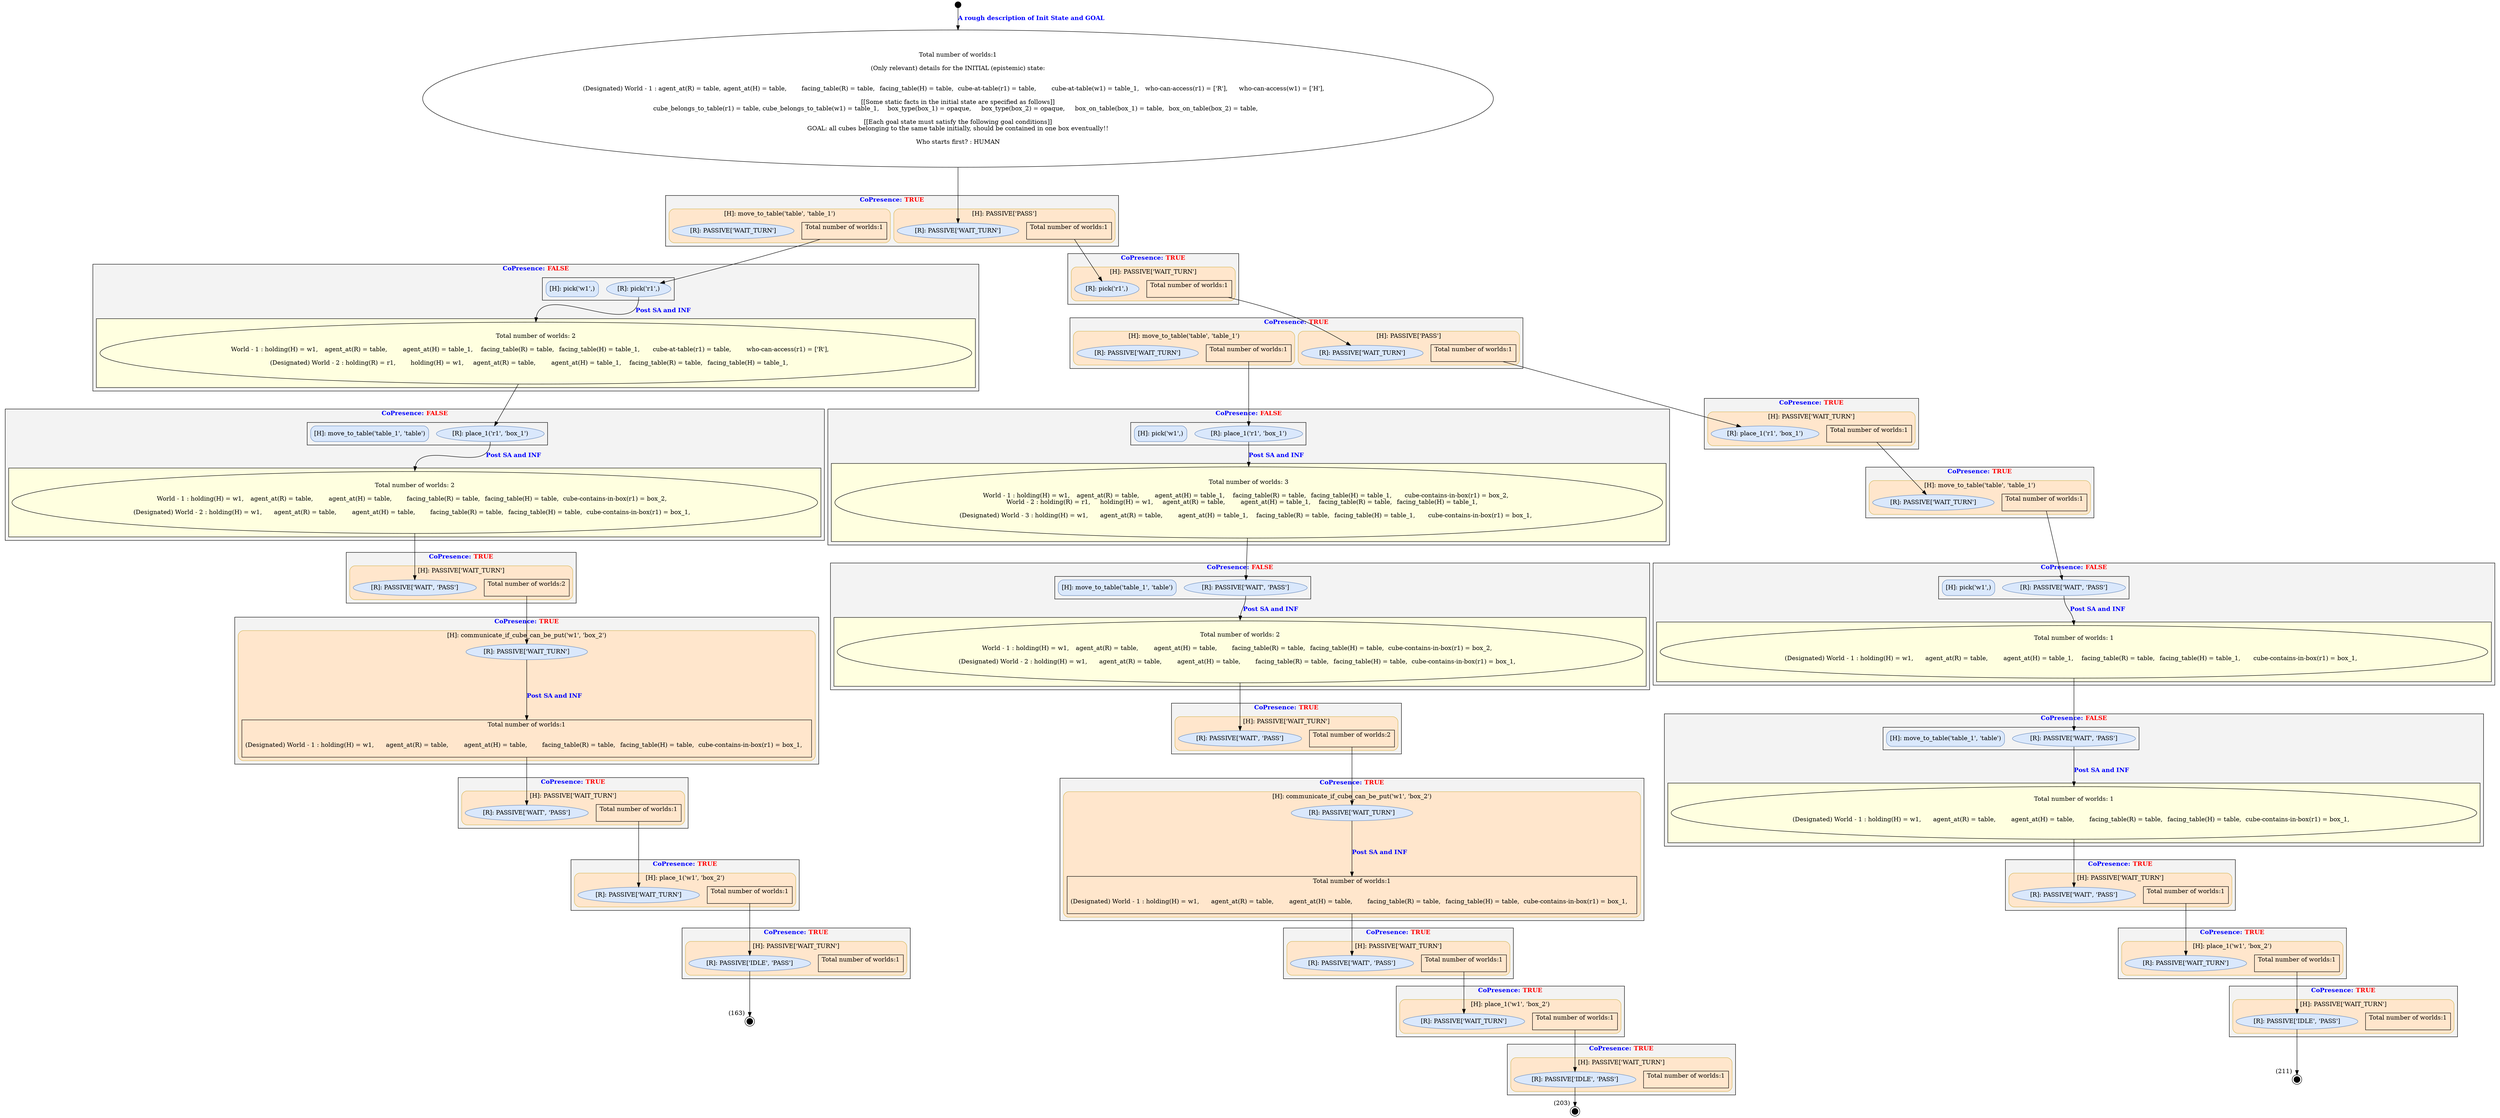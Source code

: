 digraph G {
	graph [nslimit=2 nslimit1=2 overlap=scale sep=5 splines=true]
	compound=true
	H3R2 [label="" color=black fixedsize=true shape=circle style=filled width=0.2]
	label="" shape=doublecircle style=solid
	H3R2_1 [label="Total number of worlds:1

(Only relevant) details for the INITIAL (epistemic) state:


(Designated) World - 1 : agent_at(R) = table,	agent_at(H) = table,	facing_table(R) = table,	facing_table(H) = table,	cube-at-table(r1) = table,	cube-at-table(w1) = table_1,	who-can-access(r1) = ['R'],	who-can-access(w1) = ['H'],	

[[Some static facts in the initial state are specified as follows]]
cube_belongs_to_table(r1) = table,	cube_belongs_to_table(w1) = table_1,	box_type(box_1) = opaque,	box_type(box_2) = opaque,	box_on_table(box_1) = table,	box_on_table(box_2) = table,	

[[Each goal state must satisfy the following goal conditions]]
GOAL: all cubes belonging to the same table initially, should be contained in one box eventually!!

Who starts first? : HUMAN" shape=ellipse]
	H3R2 -> H3R2_1 [label=<<b><font color="blue">A rough description of Init State and GOAL</font></b>> headport=n tailport=s]
	subgraph cluster_0 {
		bgcolor="#f3f3f3" color=black label=<<b><font color="blue">CoPresence: <font color="red">TRUE</font></font></b>> rankdir=TB style=solid
		subgraph cluster_1 {
			bgcolor=lightyellow label="" shape=ellipse style=solid
			H7R9_1 [label="Total number of worlds:1

" shape=box]
		}
		subgraph cluster_1 {
			bgcolor="#FFE6CC" color="#D6B656" label="[H]: move_to_table('table', 'table_1')" labeljust=c labelloc=c rankdir=TB style=rounded
			H7R9 [label="[R]: PASSIVE['WAIT_TURN']" color="#6C8EBF" fillcolor="#DAE8FC" labeljust=c labelloc=c rankdir=TB shape=ellipse style="filled,solid,rounded"]
		}
		subgraph cluster_2 {
			bgcolor=lightyellow label="" shape=ellipse style=solid
			H10R9_1 [label="Total number of worlds:1

" shape=box]
		}
		subgraph cluster_2 {
			bgcolor="#FFE6CC" color="#D6B656" label="[H]: PASSIVE['PASS']" labeljust=c labelloc=c rankdir=TB style=rounded
			H10R9 [label="[R]: PASSIVE['WAIT_TURN']" color="#6C8EBF" fillcolor="#DAE8FC" labeljust=c labelloc=c rankdir=TB shape=ellipse style="filled,solid,rounded"]
		}
	}
	H3R2_1 -> H10R9 [minlen=2]
	H8R21 -> H8R21_1 [label=<<b><font color="blue">Post SA and INF</font></b>> headport=n lhead=cluster_2 tailport=s]
	subgraph cluster_2 {
		subgraph cluster_2 {
			H14R11 [label="[H]: pick('w1',)" color="#6C8EBF" fillcolor="#DAE8FC" shape=box style="filled,solid,rounded"]
			H8R21 [label="[R]: pick('r1',)" color="#6C8EBF" fillcolor="#DAE8FC" shape=ellipse style="filled,solid,rounded"]
		}
		subgraph cluster_4 {
			bgcolor=lightyellow label="" style=solid
			H8R21_1 [label="Total number of worlds: 2

World - 1 : holding(H) = w1,	agent_at(R) = table,	agent_at(H) = table_1,	facing_table(R) = table,	facing_table(H) = table_1,	cube-at-table(r1) = table,	who-can-access(r1) = ['R'],	

(Designated) World - 2 : holding(R) = r1,	holding(H) = w1,	agent_at(R) = table,	agent_at(H) = table_1,	facing_table(R) = table,	facing_table(H) = table_1,	

"]
		}
	}
	subgraph cluster_2 {
		bgcolor="#f3f3f3" color=black label=<<b><font color="blue">CoPresence: <font color="red">FALSE</font></font></b>> rankdir=TB style=solid
	}
	H7R9_1 -> H8R21
	subgraph cluster_4 {
		bgcolor="#f3f3f3" color=black label=<<b><font color="blue">CoPresence: <font color="red">TRUE</font></font></b>> rankdir=TB style=solid
		subgraph cluster_5 {
			bgcolor=lightyellow label="" shape=ellipse style=solid
			H19R16_1 [label="Total number of worlds:1

" shape=box]
		}
		subgraph cluster_5 {
			bgcolor="#FFE6CC" color="#D6B656" label="[H]: PASSIVE['WAIT_TURN']" labeljust=c labelloc=c rankdir=TB style=rounded
			H19R16 [label="[R]: pick('r1',)" color="#6C8EBF" fillcolor="#DAE8FC" labeljust=c labelloc=c rankdir=TB shape=ellipse style="filled,solid,rounded"]
		}
	}
	H10R9_1 -> H19R16
	H60R62 -> H60R62_1 [label=<<b><font color="blue">Post SA and INF</font></b>> headport=n lhead=cluster_5 tailport=s]
	subgraph cluster_5 {
		subgraph cluster_5 {
			H37R35 [label="[H]: move_to_table('table_1', 'table')" color="#6C8EBF" fillcolor="#DAE8FC" shape=box style="filled,solid,rounded"]
			H60R62 [label="[R]: place_1('r1', 'box_1')" color="#6C8EBF" fillcolor="#DAE8FC" shape=ellipse style="filled,solid,rounded"]
		}
		subgraph cluster_7 {
			bgcolor=lightyellow label="" style=solid
			H60R62_1 [label="Total number of worlds: 2

World - 1 : holding(H) = w1,	agent_at(R) = table,	agent_at(H) = table,	facing_table(R) = table,	facing_table(H) = table,	cube-contains-in-box(r1) = box_2,	

(Designated) World - 2 : holding(H) = w1,	agent_at(R) = table,	agent_at(H) = table,	facing_table(R) = table,	facing_table(H) = table,	cube-contains-in-box(r1) = box_1,	

"]
		}
	}
	subgraph cluster_5 {
		bgcolor="#f3f3f3" color=black label=<<b><font color="blue">CoPresence: <font color="red">FALSE</font></font></b>> rankdir=TB style=solid
	}
	H8R21_1 -> H60R62
	subgraph cluster_7 {
		bgcolor="#f3f3f3" color=black label=<<b><font color="blue">CoPresence: <font color="red">TRUE</font></font></b>> rankdir=TB style=solid
		subgraph cluster_8 {
			bgcolor=lightyellow label="" shape=ellipse style=solid
			H26R28_1 [label="Total number of worlds:1

" shape=box]
		}
		subgraph cluster_8 {
			bgcolor="#FFE6CC" color="#D6B656" label="[H]: move_to_table('table', 'table_1')" labeljust=c labelloc=c rankdir=TB style=rounded
			H26R28 [label="[R]: PASSIVE['WAIT_TURN']" color="#6C8EBF" fillcolor="#DAE8FC" labeljust=c labelloc=c rankdir=TB shape=ellipse style="filled,solid,rounded"]
		}
		subgraph cluster_9 {
			bgcolor=lightyellow label="" shape=ellipse style=solid
			H29R28_1 [label="Total number of worlds:1

" shape=box]
		}
		subgraph cluster_9 {
			bgcolor="#FFE6CC" color="#D6B656" label="[H]: PASSIVE['PASS']" labeljust=c labelloc=c rankdir=TB style=rounded
			H29R28 [label="[R]: PASSIVE['WAIT_TURN']" color="#6C8EBF" fillcolor="#DAE8FC" labeljust=c labelloc=c rankdir=TB shape=ellipse style="filled,solid,rounded"]
		}
	}
	H19R16_1 -> H29R28
	subgraph cluster_9 {
		bgcolor="#f3f3f3" color=black label=<<b><font color="blue">CoPresence: <font color="red">TRUE</font></font></b>> rankdir=TB style=solid
		subgraph cluster_10 {
			bgcolor=lightyellow label="" shape=ellipse style=solid
			H93R94_1 [label="Total number of worlds:2

" shape=box]
		}
		subgraph cluster_10 {
			bgcolor="#FFE6CC" color="#D6B656" label="[H]: PASSIVE['WAIT_TURN']" labeljust=c labelloc=c rankdir=TB style=rounded
			H93R94 [label="[R]: PASSIVE['WAIT', 'PASS']" color="#6C8EBF" fillcolor="#DAE8FC" labeljust=c labelloc=c rankdir=TB shape=ellipse style="filled,solid,rounded"]
		}
	}
	H60R62_1 -> H93R94
	H27R75 -> H27R75_1 [label=<<b><font color="blue">Post SA and INF</font></b>> headport=n lhead=cluster_10 tailport=s]
	subgraph cluster_10 {
		subgraph cluster_10 {
			H52R50 [label="[H]: pick('w1',)" color="#6C8EBF" fillcolor="#DAE8FC" shape=box style="filled,solid,rounded"]
			H27R75 [label="[R]: place_1('r1', 'box_1')" color="#6C8EBF" fillcolor="#DAE8FC" shape=ellipse style="filled,solid,rounded"]
		}
		subgraph cluster_12 {
			bgcolor=lightyellow label="" style=solid
			H27R75_1 [label="Total number of worlds: 3

World - 1 : holding(H) = w1,	agent_at(R) = table,	agent_at(H) = table_1,	facing_table(R) = table,	facing_table(H) = table_1,	cube-contains-in-box(r1) = box_2,	
World - 2 : holding(R) = r1,	holding(H) = w1,	agent_at(R) = table,	agent_at(H) = table_1,	facing_table(R) = table,	facing_table(H) = table_1,	

(Designated) World - 3 : holding(H) = w1,	agent_at(R) = table,	agent_at(H) = table_1,	facing_table(R) = table,	facing_table(H) = table_1,	cube-contains-in-box(r1) = box_1,	

"]
		}
	}
	subgraph cluster_10 {
		bgcolor="#f3f3f3" color=black label=<<b><font color="blue">CoPresence: <font color="red">FALSE</font></font></b>> rankdir=TB style=solid
	}
	H26R28_1 -> H27R75
	subgraph cluster_12 {
		bgcolor="#f3f3f3" color=black label=<<b><font color="blue">CoPresence: <font color="red">TRUE</font></font></b>> rankdir=TB style=solid
		subgraph cluster_13 {
			bgcolor=lightyellow label="" shape=ellipse style=solid
			H58R56_1 [label="Total number of worlds:1

" shape=box]
		}
		subgraph cluster_13 {
			bgcolor="#FFE6CC" color="#D6B656" label="[H]: PASSIVE['WAIT_TURN']" labeljust=c labelloc=c rankdir=TB style=rounded
			H58R56 [label="[R]: place_1('r1', 'box_1')" color="#6C8EBF" fillcolor="#DAE8FC" labeljust=c labelloc=c rankdir=TB shape=ellipse style="filled,solid,rounded"]
		}
	}
	H29R28_1 -> H58R56
	H155R157 -> H155R157_1 [label=<<b><font color="blue">Post SA and INF</font></b>> len=0.5 lhead=cluster_13]
	subgraph cluster_13 {
		bgcolor="#f3f3f3" color=black label=<<b><font color="blue">CoPresence: <font color="red">TRUE</font></font></b>> rankdir=TB style=solid
		subgraph cluster_14 {
			bgcolor=lightyellow label="" shape=ellipse style=solid
			H155R157_1 [label="Total number of worlds:1


(Designated) World - 1 : holding(H) = w1,	agent_at(R) = table,	agent_at(H) = table,	facing_table(R) = table,	facing_table(H) = table,	cube-contains-in-box(r1) = box_1,	

" shape=box]
		}
		subgraph cluster_14 {
			bgcolor="#FFE6CC" color="#D6B656" label="[H]: communicate_if_cube_can_be_put('w1', 'box_2')" labeljust=c labelloc=c rankdir=TB style=rounded
			H155R157 [label="[R]: PASSIVE['WAIT_TURN']" color="#6C8EBF" fillcolor="#DAE8FC" labeljust=c labelloc=c rankdir=TB shape=ellipse style="filled,solid,rounded"]
		}
		subgraph cluster_15 {
			bgcolor="#FFE6CC" color="#D6B656" label="[H]: PASSIVE['PASS']" labeljust=c labelloc=c rankdir=TB style=rounded
		}
	}
	H93R94_1 -> H155R157
	H205R207 -> H205R207_1 [label=<<b><font color="blue">Post SA and INF</font></b>> headport=n lhead=cluster_15 tailport=s]
	subgraph cluster_15 {
		subgraph cluster_15 {
			H121R120 [label="[H]: move_to_table('table_1', 'table')" color="#6C8EBF" fillcolor="#DAE8FC" shape=box style="filled,solid,rounded"]
			H205R207 [label="[R]: PASSIVE['WAIT', 'PASS']" color="#6C8EBF" fillcolor="#DAE8FC" shape=ellipse style="filled,solid,rounded"]
		}
		subgraph cluster_17 {
			bgcolor=lightyellow label="" style=solid
			H205R207_1 [label="Total number of worlds: 2

World - 1 : holding(H) = w1,	agent_at(R) = table,	agent_at(H) = table,	facing_table(R) = table,	facing_table(H) = table,	cube-contains-in-box(r1) = box_2,	

(Designated) World - 2 : holding(H) = w1,	agent_at(R) = table,	agent_at(H) = table,	facing_table(R) = table,	facing_table(H) = table,	cube-contains-in-box(r1) = box_1,	

"]
		}
	}
	subgraph cluster_15 {
		bgcolor="#f3f3f3" color=black label=<<b><font color="blue">CoPresence: <font color="red">FALSE</font></font></b>> rankdir=TB style=solid
	}
	H27R75_1 -> H205R207
	subgraph cluster_17 {
		bgcolor="#f3f3f3" color=black label=<<b><font color="blue">CoPresence: <font color="red">TRUE</font></font></b>> rankdir=TB style=solid
		subgraph cluster_18 {
			bgcolor=lightyellow label="" shape=ellipse style=solid
			H81R83_1 [label="Total number of worlds:1

" shape=box]
		}
		subgraph cluster_18 {
			bgcolor="#FFE6CC" color="#D6B656" label="[H]: move_to_table('table', 'table_1')" labeljust=c labelloc=c rankdir=TB style=rounded
			H81R83 [label="[R]: PASSIVE['WAIT_TURN']" color="#6C8EBF" fillcolor="#DAE8FC" labeljust=c labelloc=c rankdir=TB shape=ellipse style="filled,solid,rounded"]
		}
		subgraph cluster_19 {
			bgcolor="#FFE6CC" color="#D6B656" label="[H]: PASSIVE['PASS']" labeljust=c labelloc=c rankdir=TB style=rounded
		}
	}
	H58R56_1 -> H81R83
	subgraph cluster_19 {
		bgcolor="#f3f3f3" color=black label=<<b><font color="blue">CoPresence: <font color="red">TRUE</font></font></b>> rankdir=TB style=solid
		subgraph cluster_20 {
			bgcolor=lightyellow label="" shape=ellipse style=solid
			H223R224_1 [label="Total number of worlds:1

" shape=box]
		}
		subgraph cluster_20 {
			bgcolor="#FFE6CC" color="#D6B656" label="[H]: PASSIVE['WAIT_TURN']" labeljust=c labelloc=c rankdir=TB style=rounded
			H223R224 [label="[R]: PASSIVE['WAIT', 'PASS']" color="#6C8EBF" fillcolor="#DAE8FC" labeljust=c labelloc=c rankdir=TB shape=ellipse style="filled,solid,rounded"]
		}
	}
	H155R157_1 -> H223R224
	subgraph cluster_20 {
		bgcolor="#f3f3f3" color=black label=<<b><font color="blue">CoPresence: <font color="red">TRUE</font></font></b>> rankdir=TB style=solid
		subgraph cluster_21 {
			bgcolor=lightyellow label="" shape=ellipse style=solid
			H301R302_1 [label="Total number of worlds:2

" shape=box]
		}
		subgraph cluster_21 {
			bgcolor="#FFE6CC" color="#D6B656" label="[H]: PASSIVE['WAIT_TURN']" labeljust=c labelloc=c rankdir=TB style=rounded
			H301R302 [label="[R]: PASSIVE['WAIT', 'PASS']" color="#6C8EBF" fillcolor="#DAE8FC" labeljust=c labelloc=c rankdir=TB shape=ellipse style="filled,solid,rounded"]
		}
	}
	H205R207_1 -> H301R302
	H82R220 -> H82R220_1 [label=<<b><font color="blue">Post SA and INF</font></b>> headport=n lhead=cluster_21 tailport=s]
	subgraph cluster_21 {
		subgraph cluster_21 {
			H138R137 [label="[H]: pick('w1',)" color="#6C8EBF" fillcolor="#DAE8FC" shape=box style="filled,solid,rounded"]
			H82R220 [label="[R]: PASSIVE['WAIT', 'PASS']" color="#6C8EBF" fillcolor="#DAE8FC" shape=ellipse style="filled,solid,rounded"]
		}
		subgraph cluster_23 {
			bgcolor=lightyellow label="" style=solid
			H82R220_1 [label="Total number of worlds: 1


(Designated) World - 1 : holding(H) = w1,	agent_at(R) = table,	agent_at(H) = table_1,	facing_table(R) = table,	facing_table(H) = table_1,	cube-contains-in-box(r1) = box_1,	

"]
		}
	}
	subgraph cluster_21 {
		bgcolor="#f3f3f3" color=black label=<<b><font color="blue">CoPresence: <font color="red">FALSE</font></font></b>> rankdir=TB style=solid
	}
	H81R83_1 -> H82R220
	subgraph cluster_23 {
		bgcolor="#f3f3f3" color=black label=<<b><font color="blue">CoPresence: <font color="red">TRUE</font></font></b>> rankdir=TB style=solid
		subgraph cluster_24 {
			bgcolor=lightyellow label="" shape=ellipse style=solid
			H322R323_1 [label="Total number of worlds:1

" shape=box]
		}
		subgraph cluster_24 {
			bgcolor="#FFE6CC" color="#D6B656" label="[H]: place_1('w1', 'box_2')" labeljust=c labelloc=c rankdir=TB style=rounded
			H322R323 [label="[R]: PASSIVE['WAIT_TURN']" color="#6C8EBF" fillcolor="#DAE8FC" labeljust=c labelloc=c rankdir=TB shape=ellipse style="filled,solid,rounded"]
		}
		subgraph cluster_25 {
			bgcolor="#FFE6CC" color="#D6B656" label="[H]: PASSIVE['PASS']" labeljust=c labelloc=c rankdir=TB style=rounded
		}
	}
	H223R224_1 -> H322R323
	H402R404 -> H402R404_1 [label=<<b><font color="blue">Post SA and INF</font></b>> len=0.5 lhead=cluster_25]
	subgraph cluster_25 {
		bgcolor="#f3f3f3" color=black label=<<b><font color="blue">CoPresence: <font color="red">TRUE</font></font></b>> rankdir=TB style=solid
		subgraph cluster_26 {
			bgcolor=lightyellow label="" shape=ellipse style=solid
			H402R404_1 [label="Total number of worlds:1


(Designated) World - 1 : holding(H) = w1,	agent_at(R) = table,	agent_at(H) = table,	facing_table(R) = table,	facing_table(H) = table,	cube-contains-in-box(r1) = box_1,	

" shape=box]
		}
		subgraph cluster_26 {
			bgcolor="#FFE6CC" color="#D6B656" label="[H]: communicate_if_cube_can_be_put('w1', 'box_2')" labeljust=c labelloc=c rankdir=TB style=rounded
			H402R404 [label="[R]: PASSIVE['WAIT_TURN']" color="#6C8EBF" fillcolor="#DAE8FC" labeljust=c labelloc=c rankdir=TB shape=ellipse style="filled,solid,rounded"]
		}
		subgraph cluster_27 {
			bgcolor="#FFE6CC" color="#D6B656" label="[H]: PASSIVE['PASS']" labeljust=c labelloc=c rankdir=TB style=rounded
		}
	}
	H301R302_1 -> H402R404
	H438R440 -> H438R440_1 [label=<<b><font color="blue">Post SA and INF</font></b>> headport=n lhead=cluster_27 tailport=s]
	subgraph cluster_27 {
		subgraph cluster_27 {
			H319R318 [label="[H]: move_to_table('table_1', 'table')" color="#6C8EBF" fillcolor="#DAE8FC" shape=box style="filled,solid,rounded"]
			H438R440 [label="[R]: PASSIVE['WAIT', 'PASS']" color="#6C8EBF" fillcolor="#DAE8FC" shape=ellipse style="filled,solid,rounded"]
		}
		subgraph cluster_29 {
			bgcolor=lightyellow label="" style=solid
			H438R440_1 [label="Total number of worlds: 1


(Designated) World - 1 : holding(H) = w1,	agent_at(R) = table,	agent_at(H) = table,	facing_table(R) = table,	facing_table(H) = table,	cube-contains-in-box(r1) = box_1,	

"]
		}
	}
	subgraph cluster_27 {
		bgcolor="#f3f3f3" color=black label=<<b><font color="blue">CoPresence: <font color="red">FALSE</font></font></b>> rankdir=TB style=solid
	}
	H82R220_1 -> H438R440
	subgraph cluster_29 {
		bgcolor="#f3f3f3" color=black label=<<b><font color="blue">CoPresence: <font color="red">TRUE</font></font></b>> rankdir=TB style=solid
		subgraph cluster_30 {
			bgcolor=lightyellow label="" shape=ellipse style=solid
			H445R444_1 [label="Total number of worlds:1

" shape=box]
		}
		subgraph cluster_30 {
			bgcolor="#FFE6CC" color="#D6B656" label="[H]: PASSIVE['WAIT_TURN']" labeljust=c labelloc=c rankdir=TB style=rounded
			H445R444 [label="[R]: PASSIVE['IDLE', 'PASS']" color="#6C8EBF" fillcolor="#DAE8FC" labeljust=c labelloc=c rankdir=TB shape=ellipse style="filled,solid,rounded"]
		}
	}
	H322R323_1 -> H445R444
	subgraph cluster_30 {
		bgcolor="#f3f3f3" color=black label=<<b><font color="blue">CoPresence: <font color="red">TRUE</font></font></b>> rankdir=TB style=solid
		subgraph cluster_31 {
			bgcolor=lightyellow label="" shape=ellipse style=solid
			H497R498_1 [label="Total number of worlds:1

" shape=box]
		}
		subgraph cluster_31 {
			bgcolor="#FFE6CC" color="#D6B656" label="[H]: PASSIVE['WAIT_TURN']" labeljust=c labelloc=c rankdir=TB style=rounded
			H497R498 [label="[R]: PASSIVE['WAIT', 'PASS']" color="#6C8EBF" fillcolor="#DAE8FC" labeljust=c labelloc=c rankdir=TB shape=ellipse style="filled,solid,rounded"]
		}
	}
	H402R404_1 -> H497R498
	subgraph cluster_31 {
		bgcolor="#f3f3f3" color=black label=<<b><font color="blue">CoPresence: <font color="red">TRUE</font></font></b>> rankdir=TB style=solid
		subgraph cluster_32 {
			bgcolor=lightyellow label="" shape=ellipse style=solid
			H533R534_1 [label="Total number of worlds:1

" shape=box]
		}
		subgraph cluster_32 {
			bgcolor="#FFE6CC" color="#D6B656" label="[H]: PASSIVE['WAIT_TURN']" labeljust=c labelloc=c rankdir=TB style=rounded
			H533R534 [label="[R]: PASSIVE['WAIT', 'PASS']" color="#6C8EBF" fillcolor="#DAE8FC" labeljust=c labelloc=c rankdir=TB shape=ellipse style="filled,solid,rounded"]
		}
	}
	H438R440_1 -> H533R534
	f_H538R539 [label="" color=black fixedsize=true shape=doublecircle style=filled width=0.2 xlabel="(163)"]
	H445R444 -> f_H538R539
	subgraph cluster_32 {
		bgcolor="#f3f3f3" color=black label=<<b><font color="blue">CoPresence: <font color="red">TRUE</font></font></b>> rankdir=TB style=solid
		subgraph cluster_33 {
			bgcolor=lightyellow label="" shape=ellipse style=solid
			H558R559_1 [label="Total number of worlds:1

" shape=box]
		}
		subgraph cluster_33 {
			bgcolor="#FFE6CC" color="#D6B656" label="[H]: place_1('w1', 'box_2')" labeljust=c labelloc=c rankdir=TB style=rounded
			H558R559 [label="[R]: PASSIVE['WAIT_TURN']" color="#6C8EBF" fillcolor="#DAE8FC" labeljust=c labelloc=c rankdir=TB shape=ellipse style="filled,solid,rounded"]
		}
		subgraph cluster_34 {
			bgcolor="#FFE6CC" color="#D6B656" label="[H]: PASSIVE['PASS']" labeljust=c labelloc=c rankdir=TB style=rounded
		}
	}
	H497R498_1 -> H558R559
	subgraph cluster_34 {
		bgcolor="#f3f3f3" color=black label=<<b><font color="blue">CoPresence: <font color="red">TRUE</font></font></b>> rankdir=TB style=solid
		subgraph cluster_35 {
			bgcolor=lightyellow label="" shape=ellipse style=solid
			H591R592_1 [label="Total number of worlds:1

" shape=box]
		}
		subgraph cluster_35 {
			bgcolor="#FFE6CC" color="#D6B656" label="[H]: place_1('w1', 'box_2')" labeljust=c labelloc=c rankdir=TB style=rounded
			H591R592 [label="[R]: PASSIVE['WAIT_TURN']" color="#6C8EBF" fillcolor="#DAE8FC" labeljust=c labelloc=c rankdir=TB shape=ellipse style="filled,solid,rounded"]
		}
		subgraph cluster_36 {
			bgcolor="#FFE6CC" color="#D6B656" label="[H]: PASSIVE['PASS']" labeljust=c labelloc=c rankdir=TB style=rounded
		}
	}
	H533R534_1 -> H591R592
	subgraph cluster_36 {
		bgcolor="#f3f3f3" color=black label=<<b><font color="blue">CoPresence: <font color="red">TRUE</font></font></b>> rankdir=TB style=solid
		subgraph cluster_37 {
			bgcolor=lightyellow label="" shape=ellipse style=solid
			H607R606_1 [label="Total number of worlds:1

" shape=box]
		}
		subgraph cluster_37 {
			bgcolor="#FFE6CC" color="#D6B656" label="[H]: PASSIVE['WAIT_TURN']" labeljust=c labelloc=c rankdir=TB style=rounded
			H607R606 [label="[R]: PASSIVE['IDLE', 'PASS']" color="#6C8EBF" fillcolor="#DAE8FC" labeljust=c labelloc=c rankdir=TB shape=ellipse style="filled,solid,rounded"]
		}
	}
	H558R559_1 -> H607R606
	subgraph cluster_37 {
		bgcolor="#f3f3f3" color=black label=<<b><font color="blue">CoPresence: <font color="red">TRUE</font></font></b>> rankdir=TB style=solid
		subgraph cluster_38 {
			bgcolor=lightyellow label="" shape=ellipse style=solid
			H623R622_1 [label="Total number of worlds:1

" shape=box]
		}
		subgraph cluster_38 {
			bgcolor="#FFE6CC" color="#D6B656" label="[H]: PASSIVE['WAIT_TURN']" labeljust=c labelloc=c rankdir=TB style=rounded
			H623R622 [label="[R]: PASSIVE['IDLE', 'PASS']" color="#6C8EBF" fillcolor="#DAE8FC" labeljust=c labelloc=c rankdir=TB shape=ellipse style="filled,solid,rounded"]
		}
	}
	H591R592_1 -> H623R622
	f_H626R627 [label="" color=black fixedsize=true shape=doublecircle style=filled width=0.2 xlabel="(203)"]
	H607R606 -> f_H626R627
	f_H642R643 [label="" color=black fixedsize=true shape=doublecircle style=filled width=0.2 xlabel="(211)"]
	H623R622 -> f_H642R643
}

